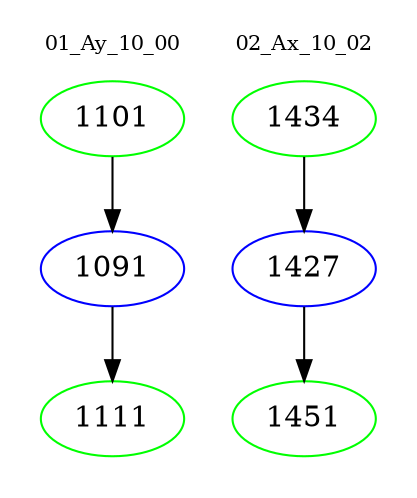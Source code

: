digraph{
subgraph cluster_0 {
color = white
label = "01_Ay_10_00";
fontsize=10;
T0_1101 [label="1101", color="green"]
T0_1101 -> T0_1091 [color="black"]
T0_1091 [label="1091", color="blue"]
T0_1091 -> T0_1111 [color="black"]
T0_1111 [label="1111", color="green"]
}
subgraph cluster_1 {
color = white
label = "02_Ax_10_02";
fontsize=10;
T1_1434 [label="1434", color="green"]
T1_1434 -> T1_1427 [color="black"]
T1_1427 [label="1427", color="blue"]
T1_1427 -> T1_1451 [color="black"]
T1_1451 [label="1451", color="green"]
}
}
